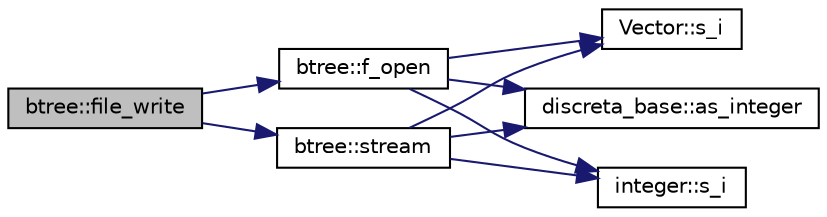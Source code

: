 digraph "btree::file_write"
{
  edge [fontname="Helvetica",fontsize="10",labelfontname="Helvetica",labelfontsize="10"];
  node [fontname="Helvetica",fontsize="10",shape=record];
  rankdir="LR";
  Node1426 [label="btree::file_write",height=0.2,width=0.4,color="black", fillcolor="grey75", style="filled", fontcolor="black"];
  Node1426 -> Node1427 [color="midnightblue",fontsize="10",style="solid",fontname="Helvetica"];
  Node1427 [label="btree::f_open",height=0.2,width=0.4,color="black", fillcolor="white", style="filled",URL="$dd/db0/classbtree.html#a192d74607f02ea8e0ad631d6e6fd6704"];
  Node1427 -> Node1428 [color="midnightblue",fontsize="10",style="solid",fontname="Helvetica"];
  Node1428 [label="Vector::s_i",height=0.2,width=0.4,color="black", fillcolor="white", style="filled",URL="$d5/db2/class_vector.html#a1c4fe1752523df8119f70dd550244871"];
  Node1427 -> Node1429 [color="midnightblue",fontsize="10",style="solid",fontname="Helvetica"];
  Node1429 [label="discreta_base::as_integer",height=0.2,width=0.4,color="black", fillcolor="white", style="filled",URL="$d7/d71/classdiscreta__base.html#a00d7691eaf874fd283d942692fe8dd26"];
  Node1427 -> Node1430 [color="midnightblue",fontsize="10",style="solid",fontname="Helvetica"];
  Node1430 [label="integer::s_i",height=0.2,width=0.4,color="black", fillcolor="white", style="filled",URL="$d0/de5/classinteger.html#adf28e9f94d4c844adaa950deeb80b904"];
  Node1426 -> Node1431 [color="midnightblue",fontsize="10",style="solid",fontname="Helvetica"];
  Node1431 [label="btree::stream",height=0.2,width=0.4,color="black", fillcolor="white", style="filled",URL="$dd/db0/classbtree.html#af99e68df8c3674b7d77ed80a8bbcffac"];
  Node1431 -> Node1428 [color="midnightblue",fontsize="10",style="solid",fontname="Helvetica"];
  Node1431 -> Node1429 [color="midnightblue",fontsize="10",style="solid",fontname="Helvetica"];
  Node1431 -> Node1430 [color="midnightblue",fontsize="10",style="solid",fontname="Helvetica"];
}
